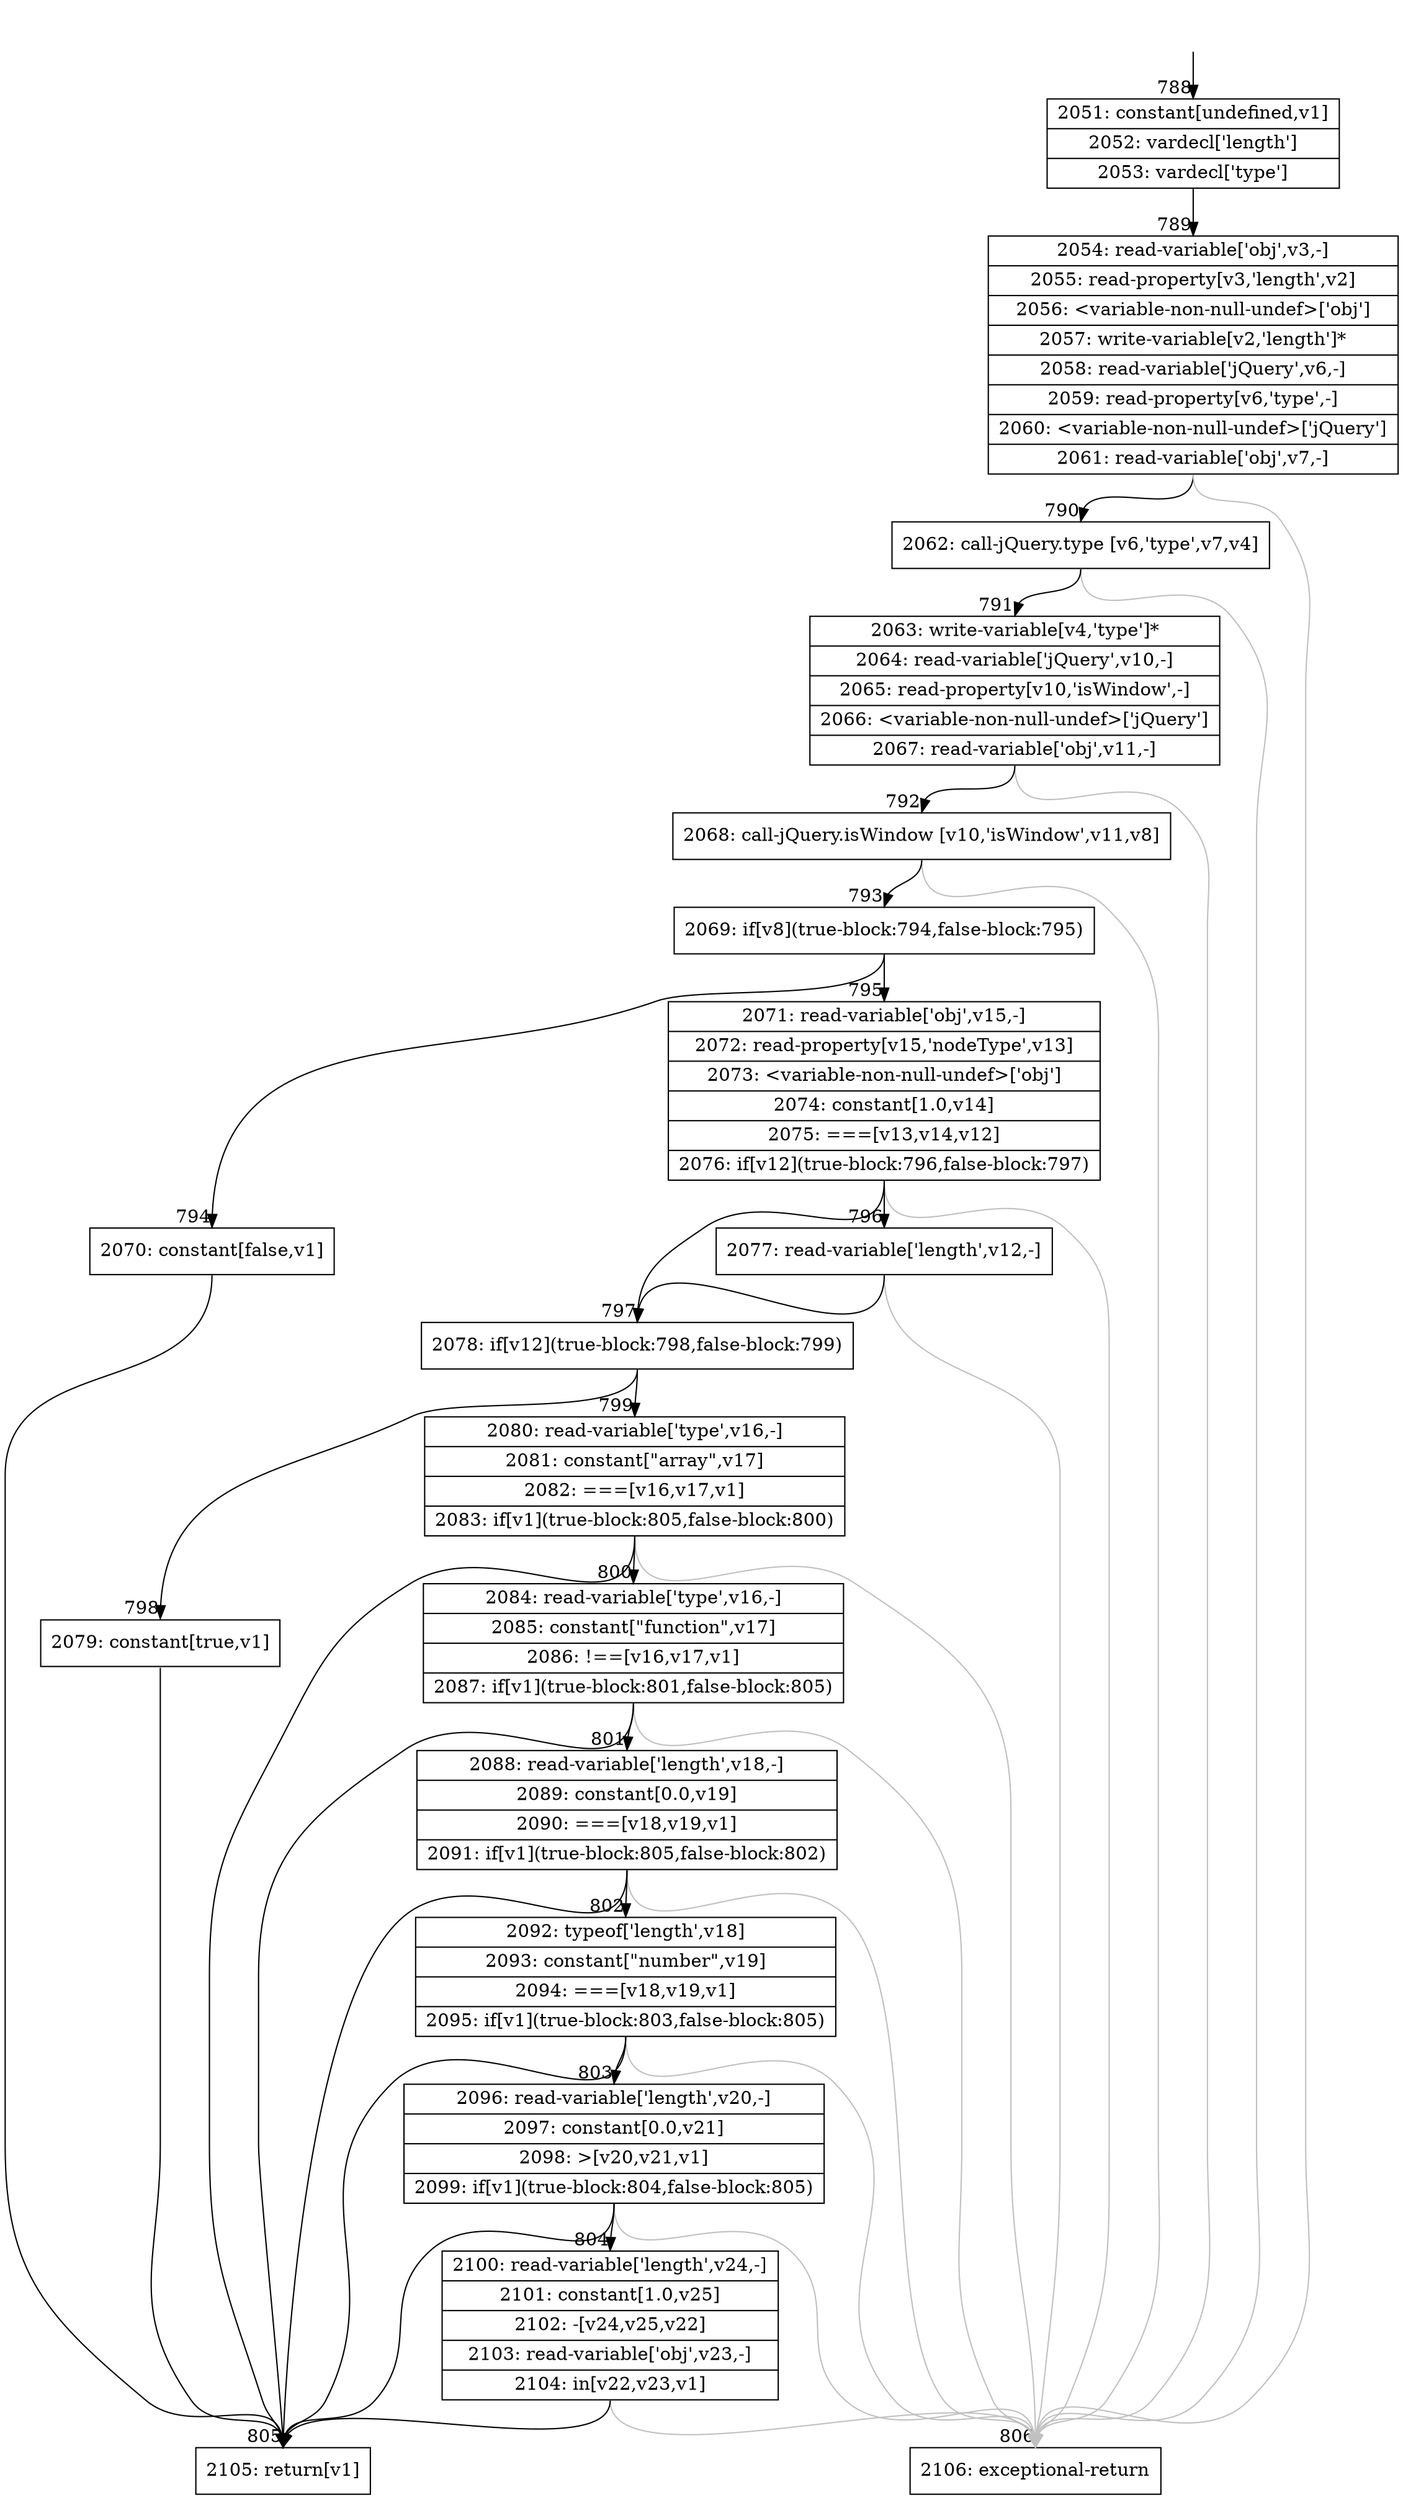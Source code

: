 digraph {
rankdir="TD"
BB_entry56[shape=none,label=""];
BB_entry56 -> BB788 [tailport=s, headport=n, headlabel="    788"]
BB788 [shape=record label="{2051: constant[undefined,v1]|2052: vardecl['length']|2053: vardecl['type']}" ] 
BB788 -> BB789 [tailport=s, headport=n, headlabel="      789"]
BB789 [shape=record label="{2054: read-variable['obj',v3,-]|2055: read-property[v3,'length',v2]|2056: \<variable-non-null-undef\>['obj']|2057: write-variable[v2,'length']*|2058: read-variable['jQuery',v6,-]|2059: read-property[v6,'type',-]|2060: \<variable-non-null-undef\>['jQuery']|2061: read-variable['obj',v7,-]}" ] 
BB789 -> BB790 [tailport=s, headport=n, headlabel="      790"]
BB789 -> BB806 [tailport=s, headport=n, color=gray, headlabel="      806"]
BB790 [shape=record label="{2062: call-jQuery.type [v6,'type',v7,v4]}" ] 
BB790 -> BB791 [tailport=s, headport=n, headlabel="      791"]
BB790 -> BB806 [tailport=s, headport=n, color=gray]
BB791 [shape=record label="{2063: write-variable[v4,'type']*|2064: read-variable['jQuery',v10,-]|2065: read-property[v10,'isWindow',-]|2066: \<variable-non-null-undef\>['jQuery']|2067: read-variable['obj',v11,-]}" ] 
BB791 -> BB792 [tailport=s, headport=n, headlabel="      792"]
BB791 -> BB806 [tailport=s, headport=n, color=gray]
BB792 [shape=record label="{2068: call-jQuery.isWindow [v10,'isWindow',v11,v8]}" ] 
BB792 -> BB793 [tailport=s, headport=n, headlabel="      793"]
BB792 -> BB806 [tailport=s, headport=n, color=gray]
BB793 [shape=record label="{2069: if[v8](true-block:794,false-block:795)}" ] 
BB793 -> BB794 [tailport=s, headport=n, headlabel="      794"]
BB793 -> BB795 [tailport=s, headport=n, headlabel="      795"]
BB794 [shape=record label="{2070: constant[false,v1]}" ] 
BB794 -> BB805 [tailport=s, headport=n, headlabel="      805"]
BB795 [shape=record label="{2071: read-variable['obj',v15,-]|2072: read-property[v15,'nodeType',v13]|2073: \<variable-non-null-undef\>['obj']|2074: constant[1.0,v14]|2075: ===[v13,v14,v12]|2076: if[v12](true-block:796,false-block:797)}" ] 
BB795 -> BB797 [tailport=s, headport=n, headlabel="      797"]
BB795 -> BB796 [tailport=s, headport=n, headlabel="      796"]
BB795 -> BB806 [tailport=s, headport=n, color=gray]
BB796 [shape=record label="{2077: read-variable['length',v12,-]}" ] 
BB796 -> BB797 [tailport=s, headport=n]
BB796 -> BB806 [tailport=s, headport=n, color=gray]
BB797 [shape=record label="{2078: if[v12](true-block:798,false-block:799)}" ] 
BB797 -> BB798 [tailport=s, headport=n, headlabel="      798"]
BB797 -> BB799 [tailport=s, headport=n, headlabel="      799"]
BB798 [shape=record label="{2079: constant[true,v1]}" ] 
BB798 -> BB805 [tailport=s, headport=n]
BB799 [shape=record label="{2080: read-variable['type',v16,-]|2081: constant[\"array\",v17]|2082: ===[v16,v17,v1]|2083: if[v1](true-block:805,false-block:800)}" ] 
BB799 -> BB805 [tailport=s, headport=n]
BB799 -> BB800 [tailport=s, headport=n, headlabel="      800"]
BB799 -> BB806 [tailport=s, headport=n, color=gray]
BB800 [shape=record label="{2084: read-variable['type',v16,-]|2085: constant[\"function\",v17]|2086: !==[v16,v17,v1]|2087: if[v1](true-block:801,false-block:805)}" ] 
BB800 -> BB805 [tailport=s, headport=n]
BB800 -> BB801 [tailport=s, headport=n, headlabel="      801"]
BB800 -> BB806 [tailport=s, headport=n, color=gray]
BB801 [shape=record label="{2088: read-variable['length',v18,-]|2089: constant[0.0,v19]|2090: ===[v18,v19,v1]|2091: if[v1](true-block:805,false-block:802)}" ] 
BB801 -> BB805 [tailport=s, headport=n]
BB801 -> BB802 [tailport=s, headport=n, headlabel="      802"]
BB801 -> BB806 [tailport=s, headport=n, color=gray]
BB802 [shape=record label="{2092: typeof['length',v18]|2093: constant[\"number\",v19]|2094: ===[v18,v19,v1]|2095: if[v1](true-block:803,false-block:805)}" ] 
BB802 -> BB805 [tailport=s, headport=n]
BB802 -> BB803 [tailport=s, headport=n, headlabel="      803"]
BB802 -> BB806 [tailport=s, headport=n, color=gray]
BB803 [shape=record label="{2096: read-variable['length',v20,-]|2097: constant[0.0,v21]|2098: \>[v20,v21,v1]|2099: if[v1](true-block:804,false-block:805)}" ] 
BB803 -> BB805 [tailport=s, headport=n]
BB803 -> BB804 [tailport=s, headport=n, headlabel="      804"]
BB803 -> BB806 [tailport=s, headport=n, color=gray]
BB804 [shape=record label="{2100: read-variable['length',v24,-]|2101: constant[1.0,v25]|2102: -[v24,v25,v22]|2103: read-variable['obj',v23,-]|2104: in[v22,v23,v1]}" ] 
BB804 -> BB805 [tailport=s, headport=n]
BB804 -> BB806 [tailport=s, headport=n, color=gray]
BB805 [shape=record label="{2105: return[v1]}" ] 
BB806 [shape=record label="{2106: exceptional-return}" ] 
//#$~ 965
}
